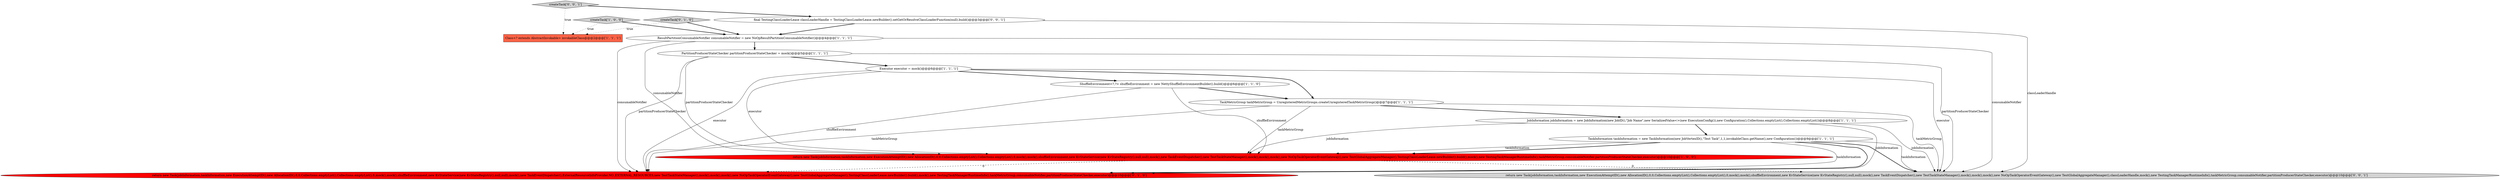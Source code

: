 digraph {
14 [style = filled, label = "return new Task(jobInformation,taskInformation,new ExecutionAttemptID(),new AllocationID(),0,0,Collections.emptyList(),Collections.emptyList(),0,mock(),mock(),shuffleEnvironment,new KvStateService(new KvStateRegistry(),null,null),mock(),new TaskEventDispatcher(),new TestTaskStateManager(),mock(),mock(),mock(),new NoOpTaskOperatorEventGateway(),new TestGlobalAggregateManager(),classLoaderHandle,mock(),new TestingTaskManagerRuntimeInfo(),taskMetricGroup,consumableNotifier,partitionProducerStateChecker,executor)@@@10@@@['0', '0', '1']", fillcolor = lightgray, shape = ellipse image = "AAA0AAABBB3BBB"];
11 [style = filled, label = "createTask['0', '1', '0']", fillcolor = lightgray, shape = diamond image = "AAA0AAABBB2BBB"];
2 [style = filled, label = "TaskInformation taskInformation = new TaskInformation(new JobVertexID(),\"Test Task\",1,1,invokableClass.getName(),new Configuration())@@@9@@@['1', '1', '1']", fillcolor = white, shape = ellipse image = "AAA0AAABBB1BBB"];
0 [style = filled, label = "createTask['1', '0', '0']", fillcolor = lightgray, shape = diamond image = "AAA0AAABBB1BBB"];
5 [style = filled, label = "ResultPartitionConsumableNotifier consumableNotifier = new NoOpResultPartitionConsumableNotifier()@@@4@@@['1', '1', '1']", fillcolor = white, shape = ellipse image = "AAA0AAABBB1BBB"];
3 [style = filled, label = "ShuffleEnvironment<?,?> shuffleEnvironment = new NettyShuffleEnvironmentBuilder().build()@@@6@@@['1', '1', '0']", fillcolor = white, shape = ellipse image = "AAA0AAABBB1BBB"];
9 [style = filled, label = "JobInformation jobInformation = new JobInformation(new JobID(),\"Job Name\",new SerializedValue<>(new ExecutionConfig()),new Configuration(),Collections.emptyList(),Collections.emptyList())@@@8@@@['1', '1', '1']", fillcolor = white, shape = ellipse image = "AAA0AAABBB1BBB"];
8 [style = filled, label = "TaskMetricGroup taskMetricGroup = UnregisteredMetricGroups.createUnregisteredTaskMetricGroup()@@@7@@@['1', '1', '1']", fillcolor = white, shape = ellipse image = "AAA0AAABBB1BBB"];
12 [style = filled, label = "final TestingClassLoaderLease classLoaderHandle = TestingClassLoaderLease.newBuilder().setGetOrResolveClassLoaderFunction(null).build()@@@3@@@['0', '0', '1']", fillcolor = white, shape = ellipse image = "AAA0AAABBB3BBB"];
13 [style = filled, label = "createTask['0', '0', '1']", fillcolor = lightgray, shape = diamond image = "AAA0AAABBB3BBB"];
1 [style = filled, label = "return new Task(jobInformation,taskInformation,new ExecutionAttemptID(),new AllocationID(),0,0,Collections.emptyList(),Collections.emptyList(),0,mock(),mock(),shuffleEnvironment,new KvStateService(new KvStateRegistry(),null,null),mock(),new TaskEventDispatcher(),new TestTaskStateManager(),mock(),mock(),mock(),new NoOpTaskOperatorEventGateway(),new TestGlobalAggregateManager(),TestingClassLoaderLease.newBuilder().build(),mock(),new TestingTaskManagerRuntimeInfo(),taskMetricGroup,consumableNotifier,partitionProducerStateChecker,executor)@@@10@@@['1', '0', '0']", fillcolor = red, shape = ellipse image = "AAA1AAABBB1BBB"];
6 [style = filled, label = "PartitionProducerStateChecker partitionProducerStateChecker = mock()@@@5@@@['1', '1', '1']", fillcolor = white, shape = ellipse image = "AAA0AAABBB1BBB"];
7 [style = filled, label = "Class<? extends AbstractInvokable> invokableClass@@@2@@@['1', '1', '1']", fillcolor = tomato, shape = box image = "AAA0AAABBB1BBB"];
4 [style = filled, label = "Executor executor = mock()@@@6@@@['1', '1', '1']", fillcolor = white, shape = ellipse image = "AAA0AAABBB1BBB"];
10 [style = filled, label = "return new Task(jobInformation,taskInformation,new ExecutionAttemptID(),new AllocationID(),0,0,Collections.emptyList(),Collections.emptyList(),0,mock(),mock(),shuffleEnvironment,new KvStateService(new KvStateRegistry(),null,null),mock(),new TaskEventDispatcher(),ExternalResourceInfoProvider.NO_EXTERNAL_RESOURCES,new TestTaskStateManager(),mock(),mock(),mock(),new NoOpTaskOperatorEventGateway(),new TestGlobalAggregateManager(),TestingClassLoaderLease.newBuilder().build(),mock(),new TestingTaskManagerRuntimeInfo(),taskMetricGroup,consumableNotifier,partitionProducerStateChecker,executor)@@@10@@@['0', '1', '0']", fillcolor = red, shape = ellipse image = "AAA1AAABBB2BBB"];
6->14 [style = solid, label="partitionProducerStateChecker"];
11->7 [style = dotted, label="true"];
4->3 [style = bold, label=""];
12->5 [style = bold, label=""];
2->1 [style = solid, label="taskInformation"];
1->14 [style = dashed, label="0"];
9->2 [style = bold, label=""];
2->1 [style = bold, label=""];
2->14 [style = solid, label="taskInformation"];
8->10 [style = solid, label="taskMetricGroup"];
13->7 [style = dotted, label="true"];
1->10 [style = dashed, label="0"];
9->14 [style = solid, label="jobInformation"];
3->1 [style = solid, label="shuffleEnvironment"];
2->10 [style = bold, label=""];
5->1 [style = solid, label="consumableNotifier"];
4->1 [style = solid, label="executor"];
6->4 [style = bold, label=""];
11->5 [style = bold, label=""];
5->10 [style = solid, label="consumableNotifier"];
13->12 [style = bold, label=""];
5->6 [style = bold, label=""];
3->10 [style = solid, label="shuffleEnvironment"];
9->10 [style = solid, label="jobInformation"];
6->10 [style = solid, label="partitionProducerStateChecker"];
3->8 [style = bold, label=""];
2->14 [style = bold, label=""];
8->14 [style = solid, label="taskMetricGroup"];
6->1 [style = solid, label="partitionProducerStateChecker"];
8->9 [style = bold, label=""];
4->8 [style = bold, label=""];
5->14 [style = solid, label="consumableNotifier"];
9->1 [style = solid, label="jobInformation"];
12->14 [style = solid, label="classLoaderHandle"];
2->10 [style = solid, label="taskInformation"];
8->1 [style = solid, label="taskMetricGroup"];
4->14 [style = solid, label="executor"];
4->10 [style = solid, label="executor"];
0->7 [style = dotted, label="true"];
0->5 [style = bold, label=""];
}
